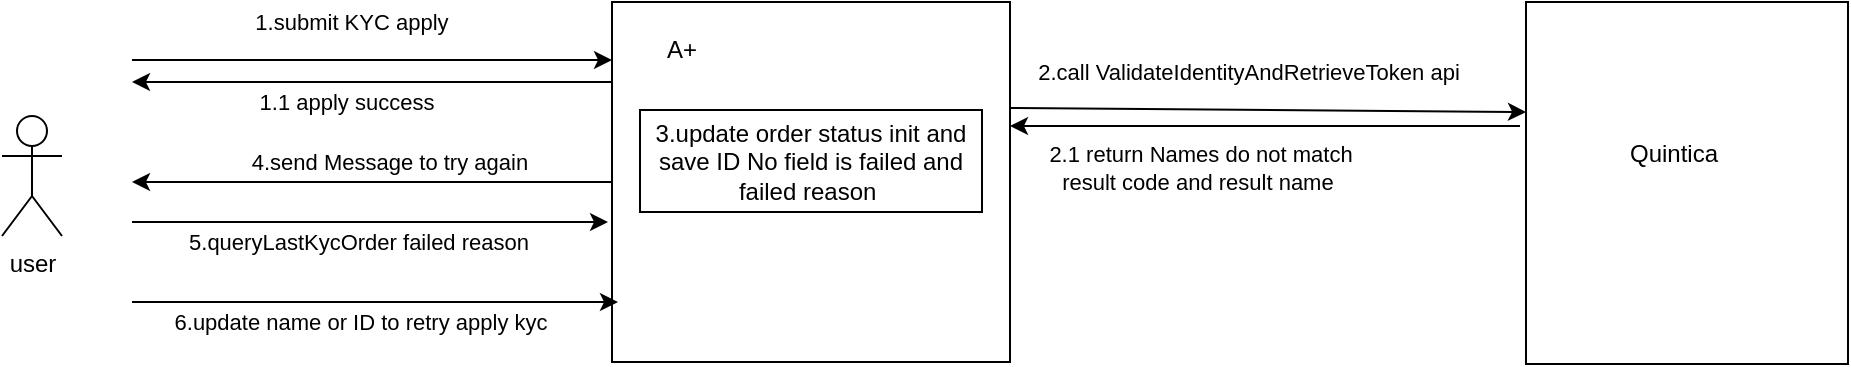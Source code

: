 <mxfile version="14.8.4" type="github">
  <diagram id="kgpKYQtTHZ0yAKxKKP6v" name="Page-1">
    <mxGraphModel dx="1666" dy="771" grid="0" gridSize="10" guides="1" tooltips="1" connect="1" arrows="1" fold="1" page="1" pageScale="1" pageWidth="850" pageHeight="1100" math="0" shadow="0">
      <root>
        <mxCell id="0" />
        <mxCell id="1" parent="0" />
        <mxCell id="hzbBz0ZzwS9mLOkRBPcv-1" value="" style="rounded=0;whiteSpace=wrap;html=1;" vertex="1" parent="1">
          <mxGeometry x="330" y="160" width="199" height="180" as="geometry" />
        </mxCell>
        <mxCell id="hzbBz0ZzwS9mLOkRBPcv-2" value="user" style="shape=umlActor;verticalLabelPosition=bottom;verticalAlign=top;html=1;outlineConnect=0;" vertex="1" parent="1">
          <mxGeometry x="25" y="217" width="30" height="60" as="geometry" />
        </mxCell>
        <mxCell id="hzbBz0ZzwS9mLOkRBPcv-4" value="" style="rounded=0;whiteSpace=wrap;html=1;" vertex="1" parent="1">
          <mxGeometry x="787" y="160" width="161" height="181" as="geometry" />
        </mxCell>
        <mxCell id="hzbBz0ZzwS9mLOkRBPcv-5" value="A+" style="text;html=1;strokeColor=none;fillColor=none;align=center;verticalAlign=middle;whiteSpace=wrap;rounded=0;" vertex="1" parent="1">
          <mxGeometry x="340" y="167.5" width="50" height="32.5" as="geometry" />
        </mxCell>
        <mxCell id="hzbBz0ZzwS9mLOkRBPcv-6" value="&lt;div class=&quot;lake-content&quot;&gt;&lt;span class=&quot;ne-text&quot;&gt;Quintica&lt;/span&gt;&lt;/div&gt;" style="text;html=1;strokeColor=none;fillColor=none;align=center;verticalAlign=middle;whiteSpace=wrap;rounded=0;" vertex="1" parent="1">
          <mxGeometry x="816" y="208" width="90" height="55" as="geometry" />
        </mxCell>
        <mxCell id="hzbBz0ZzwS9mLOkRBPcv-7" value="1.submit KYC apply&amp;nbsp;" style="endArrow=classic;html=1;" edge="1" parent="1">
          <mxGeometry x="-0.077" y="19" width="50" height="50" relative="1" as="geometry">
            <mxPoint x="90" y="189" as="sourcePoint" />
            <mxPoint x="330" y="189" as="targetPoint" />
            <mxPoint as="offset" />
          </mxGeometry>
        </mxCell>
        <mxCell id="hzbBz0ZzwS9mLOkRBPcv-9" value="2.call ValidateIdentityAndRetrieveToken api" style="endArrow=classic;html=1;" edge="1" parent="1">
          <mxGeometry x="-0.077" y="19" width="50" height="50" relative="1" as="geometry">
            <mxPoint x="529" y="213" as="sourcePoint" />
            <mxPoint x="787" y="215" as="targetPoint" />
            <mxPoint as="offset" />
          </mxGeometry>
        </mxCell>
        <mxCell id="hzbBz0ZzwS9mLOkRBPcv-15" value="" style="endArrow=classic;html=1;" edge="1" parent="1">
          <mxGeometry width="50" height="50" relative="1" as="geometry">
            <mxPoint x="784" y="222" as="sourcePoint" />
            <mxPoint x="529" y="222" as="targetPoint" />
          </mxGeometry>
        </mxCell>
        <mxCell id="hzbBz0ZzwS9mLOkRBPcv-18" value="2.1 return Names do not match &lt;br&gt;result code and result name&amp;nbsp;" style="edgeLabel;html=1;align=center;verticalAlign=middle;resizable=0;points=[];" vertex="1" connectable="0" parent="hzbBz0ZzwS9mLOkRBPcv-15">
          <mxGeometry x="0.229" y="2" relative="1" as="geometry">
            <mxPoint x="-4" y="19" as="offset" />
          </mxGeometry>
        </mxCell>
        <mxCell id="hzbBz0ZzwS9mLOkRBPcv-19" value="" style="endArrow=classic;html=1;" edge="1" parent="1">
          <mxGeometry width="50" height="50" relative="1" as="geometry">
            <mxPoint x="330" y="200" as="sourcePoint" />
            <mxPoint x="90" y="200" as="targetPoint" />
          </mxGeometry>
        </mxCell>
        <mxCell id="hzbBz0ZzwS9mLOkRBPcv-20" value="1.1 apply success" style="edgeLabel;html=1;align=center;verticalAlign=middle;resizable=0;points=[];" vertex="1" connectable="0" parent="hzbBz0ZzwS9mLOkRBPcv-19">
          <mxGeometry x="0.229" y="2" relative="1" as="geometry">
            <mxPoint x="14" y="8" as="offset" />
          </mxGeometry>
        </mxCell>
        <mxCell id="hzbBz0ZzwS9mLOkRBPcv-21" value="3.update order status init and save ID No field is failed and failed reason&amp;nbsp;" style="rounded=0;whiteSpace=wrap;html=1;" vertex="1" parent="1">
          <mxGeometry x="344" y="214" width="171" height="51" as="geometry" />
        </mxCell>
        <mxCell id="hzbBz0ZzwS9mLOkRBPcv-24" value="4.send Message to try again&amp;nbsp;" style="endArrow=classic;html=1;" edge="1" parent="1">
          <mxGeometry x="-0.083" y="-10" width="50" height="50" relative="1" as="geometry">
            <mxPoint x="330" y="250" as="sourcePoint" />
            <mxPoint x="90" y="250" as="targetPoint" />
            <mxPoint as="offset" />
          </mxGeometry>
        </mxCell>
        <mxCell id="hzbBz0ZzwS9mLOkRBPcv-26" value="" style="endArrow=classic;html=1;" edge="1" parent="1">
          <mxGeometry width="50" height="50" relative="1" as="geometry">
            <mxPoint x="90" y="270" as="sourcePoint" />
            <mxPoint x="328" y="270" as="targetPoint" />
          </mxGeometry>
        </mxCell>
        <mxCell id="hzbBz0ZzwS9mLOkRBPcv-27" value="5.queryLastKycOrder failed reason" style="edgeLabel;html=1;align=center;verticalAlign=middle;resizable=0;points=[];" vertex="1" connectable="0" parent="hzbBz0ZzwS9mLOkRBPcv-26">
          <mxGeometry x="-0.391" y="4" relative="1" as="geometry">
            <mxPoint x="40" y="14" as="offset" />
          </mxGeometry>
        </mxCell>
        <mxCell id="hzbBz0ZzwS9mLOkRBPcv-28" value="" style="endArrow=classic;html=1;" edge="1" parent="1">
          <mxGeometry width="50" height="50" relative="1" as="geometry">
            <mxPoint x="90" y="310" as="sourcePoint" />
            <mxPoint x="333" y="310" as="targetPoint" />
          </mxGeometry>
        </mxCell>
        <mxCell id="hzbBz0ZzwS9mLOkRBPcv-29" value="6.update name or ID to retry apply kyc" style="edgeLabel;html=1;align=center;verticalAlign=middle;resizable=0;points=[];" vertex="1" connectable="0" parent="hzbBz0ZzwS9mLOkRBPcv-28">
          <mxGeometry x="-0.391" y="4" relative="1" as="geometry">
            <mxPoint x="40" y="14" as="offset" />
          </mxGeometry>
        </mxCell>
      </root>
    </mxGraphModel>
  </diagram>
</mxfile>

